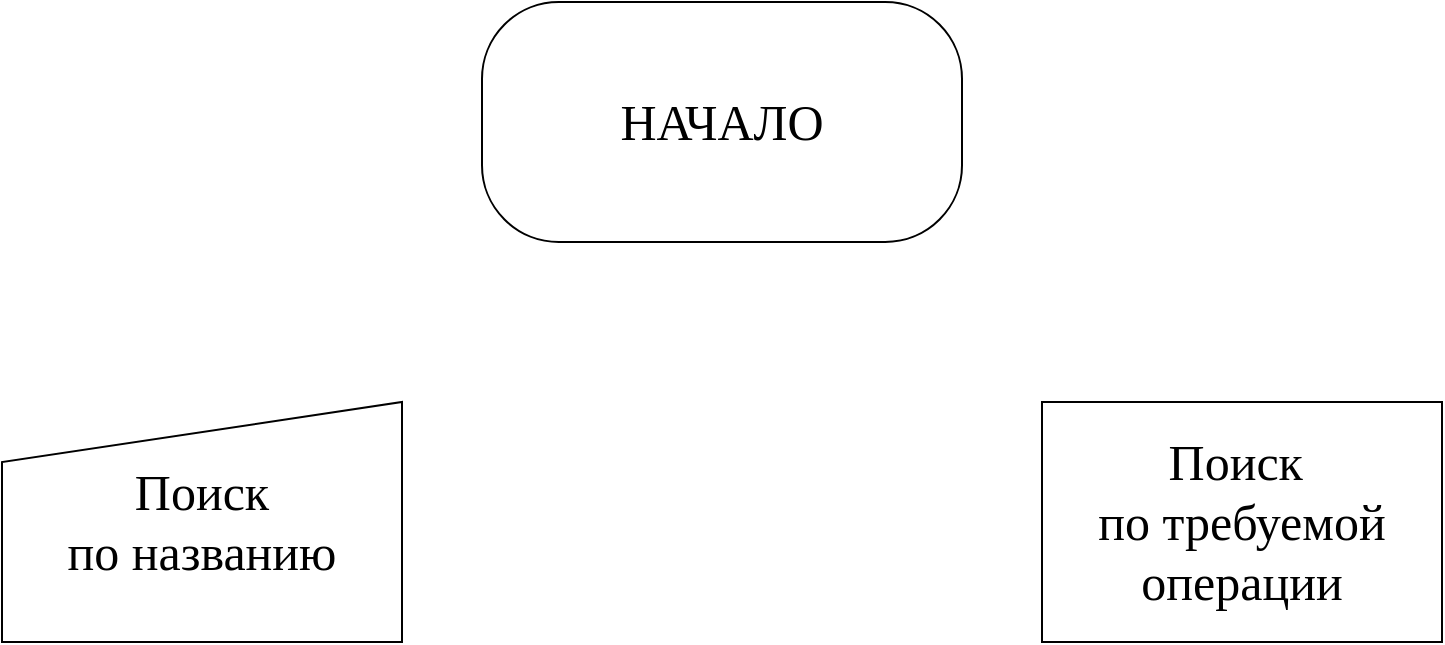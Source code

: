 <mxfile version="21.1.5" type="github">
  <diagram name="Page-1" id="8wOq9gKMgsroS9lOQ_Xg">
    <mxGraphModel dx="2049" dy="1137" grid="1" gridSize="10" guides="1" tooltips="1" connect="1" arrows="1" fold="1" page="1" pageScale="1" pageWidth="1654" pageHeight="2336" math="0" shadow="0">
      <root>
        <mxCell id="0" />
        <mxCell id="1" parent="0" />
        <mxCell id="F7DOe3f4gSxOKFVeKhd5-1" value="&lt;font style=&quot;font-size: 25px;&quot;&gt;НАЧАЛО&lt;/font&gt;" style="rounded=1;whiteSpace=wrap;html=1;arcSize=32;fontFamily=Tahoma;fontSize=25;" vertex="1" parent="1">
          <mxGeometry x="600" y="120" width="240" height="120" as="geometry" />
        </mxCell>
        <mxCell id="F7DOe3f4gSxOKFVeKhd5-2" value="Поиск &lt;br style=&quot;font-size: 25px;&quot;&gt;по названию" style="shape=manualInput;whiteSpace=wrap;html=1;fontSize=25;fontFamily=Tahoma;" vertex="1" parent="1">
          <mxGeometry x="360" y="320" width="200" height="120" as="geometry" />
        </mxCell>
        <mxCell id="F7DOe3f4gSxOKFVeKhd5-3" value="Поиск&amp;nbsp;&lt;br style=&quot;font-size: 25px;&quot;&gt;по требуемой операции" style="rounded=0;whiteSpace=wrap;html=1;fontFamily=Tahoma;fontSize=25;" vertex="1" parent="1">
          <mxGeometry x="880" y="320" width="200" height="120" as="geometry" />
        </mxCell>
      </root>
    </mxGraphModel>
  </diagram>
</mxfile>
